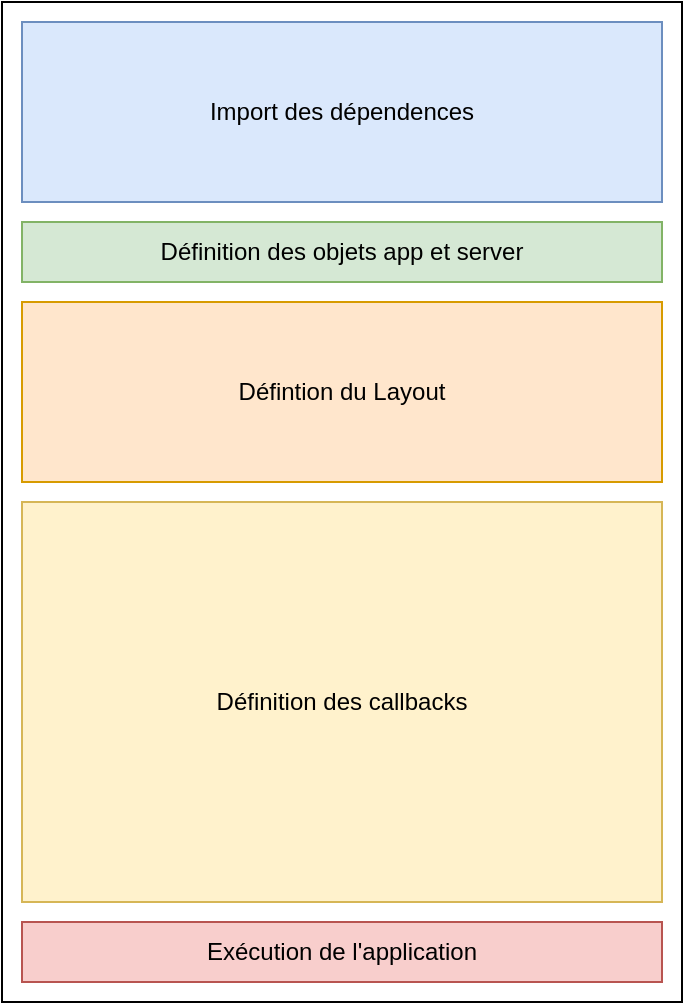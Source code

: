 <mxfile version="28.0.5">
  <diagram name="Page-1" id="zB0wh8MZBSbv0WOSixad">
    <mxGraphModel dx="978" dy="571" grid="1" gridSize="10" guides="1" tooltips="1" connect="1" arrows="1" fold="1" page="1" pageScale="1" pageWidth="827" pageHeight="1169" math="0" shadow="0">
      <root>
        <mxCell id="0" />
        <mxCell id="1" parent="0" />
        <mxCell id="9f5xznGiLbAwQ08-P3wS-1" value="" style="rounded=0;whiteSpace=wrap;html=1;" vertex="1" parent="1">
          <mxGeometry x="260" y="50" width="340" height="500" as="geometry" />
        </mxCell>
        <mxCell id="9f5xznGiLbAwQ08-P3wS-2" value="Import des dépendences" style="rounded=0;whiteSpace=wrap;html=1;fillColor=#dae8fc;strokeColor=#6c8ebf;" vertex="1" parent="1">
          <mxGeometry x="270" y="60" width="320" height="90" as="geometry" />
        </mxCell>
        <mxCell id="9f5xznGiLbAwQ08-P3wS-3" value="Définition des objets app et server" style="rounded=0;whiteSpace=wrap;html=1;fillColor=#d5e8d4;strokeColor=#82b366;" vertex="1" parent="1">
          <mxGeometry x="270" y="160" width="320" height="30" as="geometry" />
        </mxCell>
        <mxCell id="9f5xznGiLbAwQ08-P3wS-4" value="Défintion du Layout" style="rounded=0;whiteSpace=wrap;html=1;fillColor=#ffe6cc;strokeColor=#d79b00;" vertex="1" parent="1">
          <mxGeometry x="270" y="200" width="320" height="90" as="geometry" />
        </mxCell>
        <mxCell id="9f5xznGiLbAwQ08-P3wS-5" value="Définition des callbacks" style="rounded=0;whiteSpace=wrap;html=1;fillColor=#fff2cc;strokeColor=#d6b656;" vertex="1" parent="1">
          <mxGeometry x="270" y="300" width="320" height="200" as="geometry" />
        </mxCell>
        <mxCell id="9f5xznGiLbAwQ08-P3wS-6" value="Exécution de l&#39;application" style="rounded=0;whiteSpace=wrap;html=1;fillColor=#f8cecc;strokeColor=#b85450;" vertex="1" parent="1">
          <mxGeometry x="270" y="510" width="320" height="30" as="geometry" />
        </mxCell>
      </root>
    </mxGraphModel>
  </diagram>
</mxfile>
